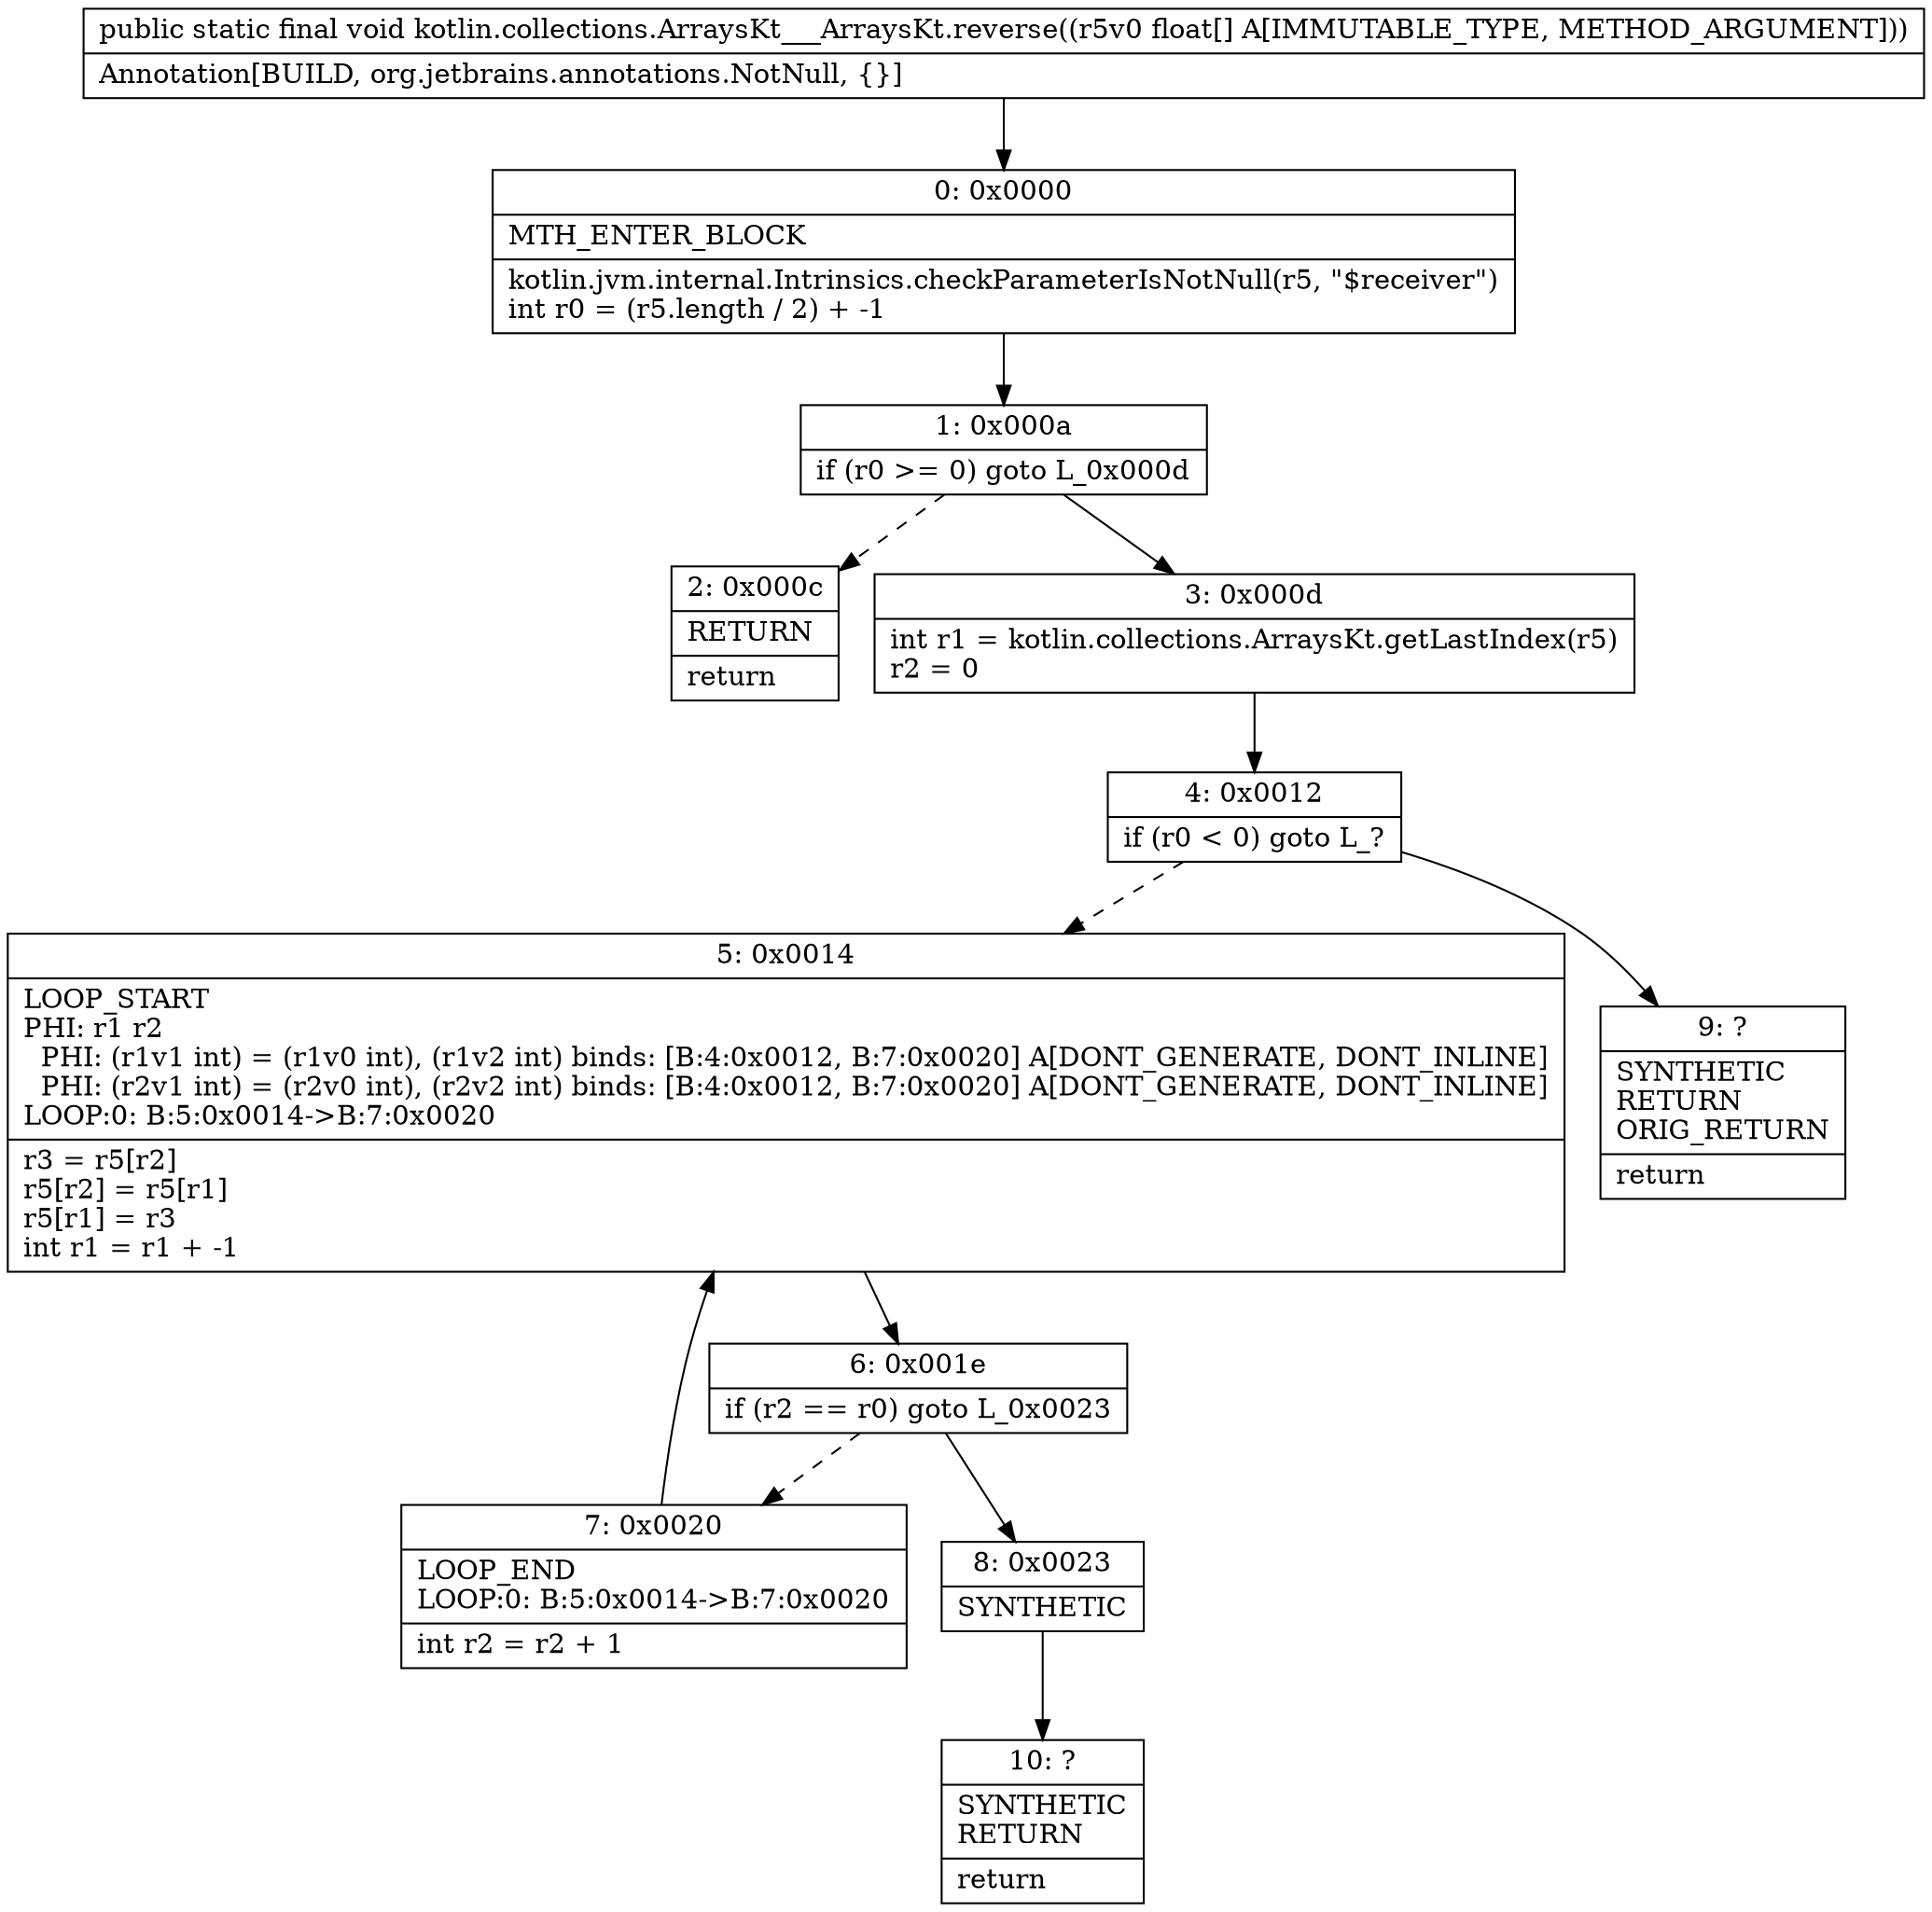 digraph "CFG forkotlin.collections.ArraysKt___ArraysKt.reverse([F)V" {
Node_0 [shape=record,label="{0\:\ 0x0000|MTH_ENTER_BLOCK\l|kotlin.jvm.internal.Intrinsics.checkParameterIsNotNull(r5, \"$receiver\")\lint r0 = (r5.length \/ 2) + \-1\l}"];
Node_1 [shape=record,label="{1\:\ 0x000a|if (r0 \>= 0) goto L_0x000d\l}"];
Node_2 [shape=record,label="{2\:\ 0x000c|RETURN\l|return\l}"];
Node_3 [shape=record,label="{3\:\ 0x000d|int r1 = kotlin.collections.ArraysKt.getLastIndex(r5)\lr2 = 0\l}"];
Node_4 [shape=record,label="{4\:\ 0x0012|if (r0 \< 0) goto L_?\l}"];
Node_5 [shape=record,label="{5\:\ 0x0014|LOOP_START\lPHI: r1 r2 \l  PHI: (r1v1 int) = (r1v0 int), (r1v2 int) binds: [B:4:0x0012, B:7:0x0020] A[DONT_GENERATE, DONT_INLINE]\l  PHI: (r2v1 int) = (r2v0 int), (r2v2 int) binds: [B:4:0x0012, B:7:0x0020] A[DONT_GENERATE, DONT_INLINE]\lLOOP:0: B:5:0x0014\-\>B:7:0x0020\l|r3 = r5[r2]\lr5[r2] = r5[r1]\lr5[r1] = r3\lint r1 = r1 + \-1\l}"];
Node_6 [shape=record,label="{6\:\ 0x001e|if (r2 == r0) goto L_0x0023\l}"];
Node_7 [shape=record,label="{7\:\ 0x0020|LOOP_END\lLOOP:0: B:5:0x0014\-\>B:7:0x0020\l|int r2 = r2 + 1\l}"];
Node_8 [shape=record,label="{8\:\ 0x0023|SYNTHETIC\l}"];
Node_9 [shape=record,label="{9\:\ ?|SYNTHETIC\lRETURN\lORIG_RETURN\l|return\l}"];
Node_10 [shape=record,label="{10\:\ ?|SYNTHETIC\lRETURN\l|return\l}"];
MethodNode[shape=record,label="{public static final void kotlin.collections.ArraysKt___ArraysKt.reverse((r5v0 float[] A[IMMUTABLE_TYPE, METHOD_ARGUMENT]))  | Annotation[BUILD, org.jetbrains.annotations.NotNull, \{\}]\l}"];
MethodNode -> Node_0;
Node_0 -> Node_1;
Node_1 -> Node_2[style=dashed];
Node_1 -> Node_3;
Node_3 -> Node_4;
Node_4 -> Node_5[style=dashed];
Node_4 -> Node_9;
Node_5 -> Node_6;
Node_6 -> Node_7[style=dashed];
Node_6 -> Node_8;
Node_7 -> Node_5;
Node_8 -> Node_10;
}

